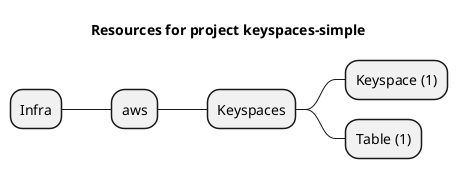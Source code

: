 @startmindmap
title Resources for project keyspaces-simple
skinparam monochrome true
+ Infra
++ aws
+++ Keyspaces
++++ Keyspace (1)
++++ Table (1)
@endmindmap
